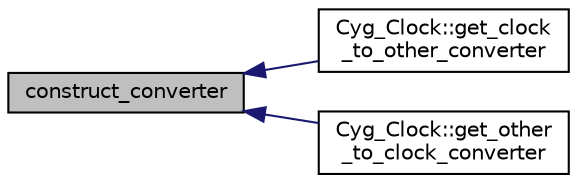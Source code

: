 digraph "construct_converter"
{
  edge [fontname="Helvetica",fontsize="10",labelfontname="Helvetica",labelfontsize="10"];
  node [fontname="Helvetica",fontsize="10",shape=record];
  rankdir="LR";
  Node1 [label="construct_converter",height=0.2,width=0.4,color="black", fillcolor="grey75", style="filled" fontcolor="black"];
  Node1 -> Node2 [dir="back",color="midnightblue",fontsize="10",style="solid",fontname="Helvetica"];
  Node2 [label="Cyg_Clock::get_clock\l_to_other_converter",height=0.2,width=0.4,color="black", fillcolor="white", style="filled",URL="$class_cyg___clock.html#ad6ff002aea2981b88e6199a0679cc93d"];
  Node1 -> Node3 [dir="back",color="midnightblue",fontsize="10",style="solid",fontname="Helvetica"];
  Node3 [label="Cyg_Clock::get_other\l_to_clock_converter",height=0.2,width=0.4,color="black", fillcolor="white", style="filled",URL="$class_cyg___clock.html#aff333d29c31f4d22ebf93e28cce5ebcd"];
}
